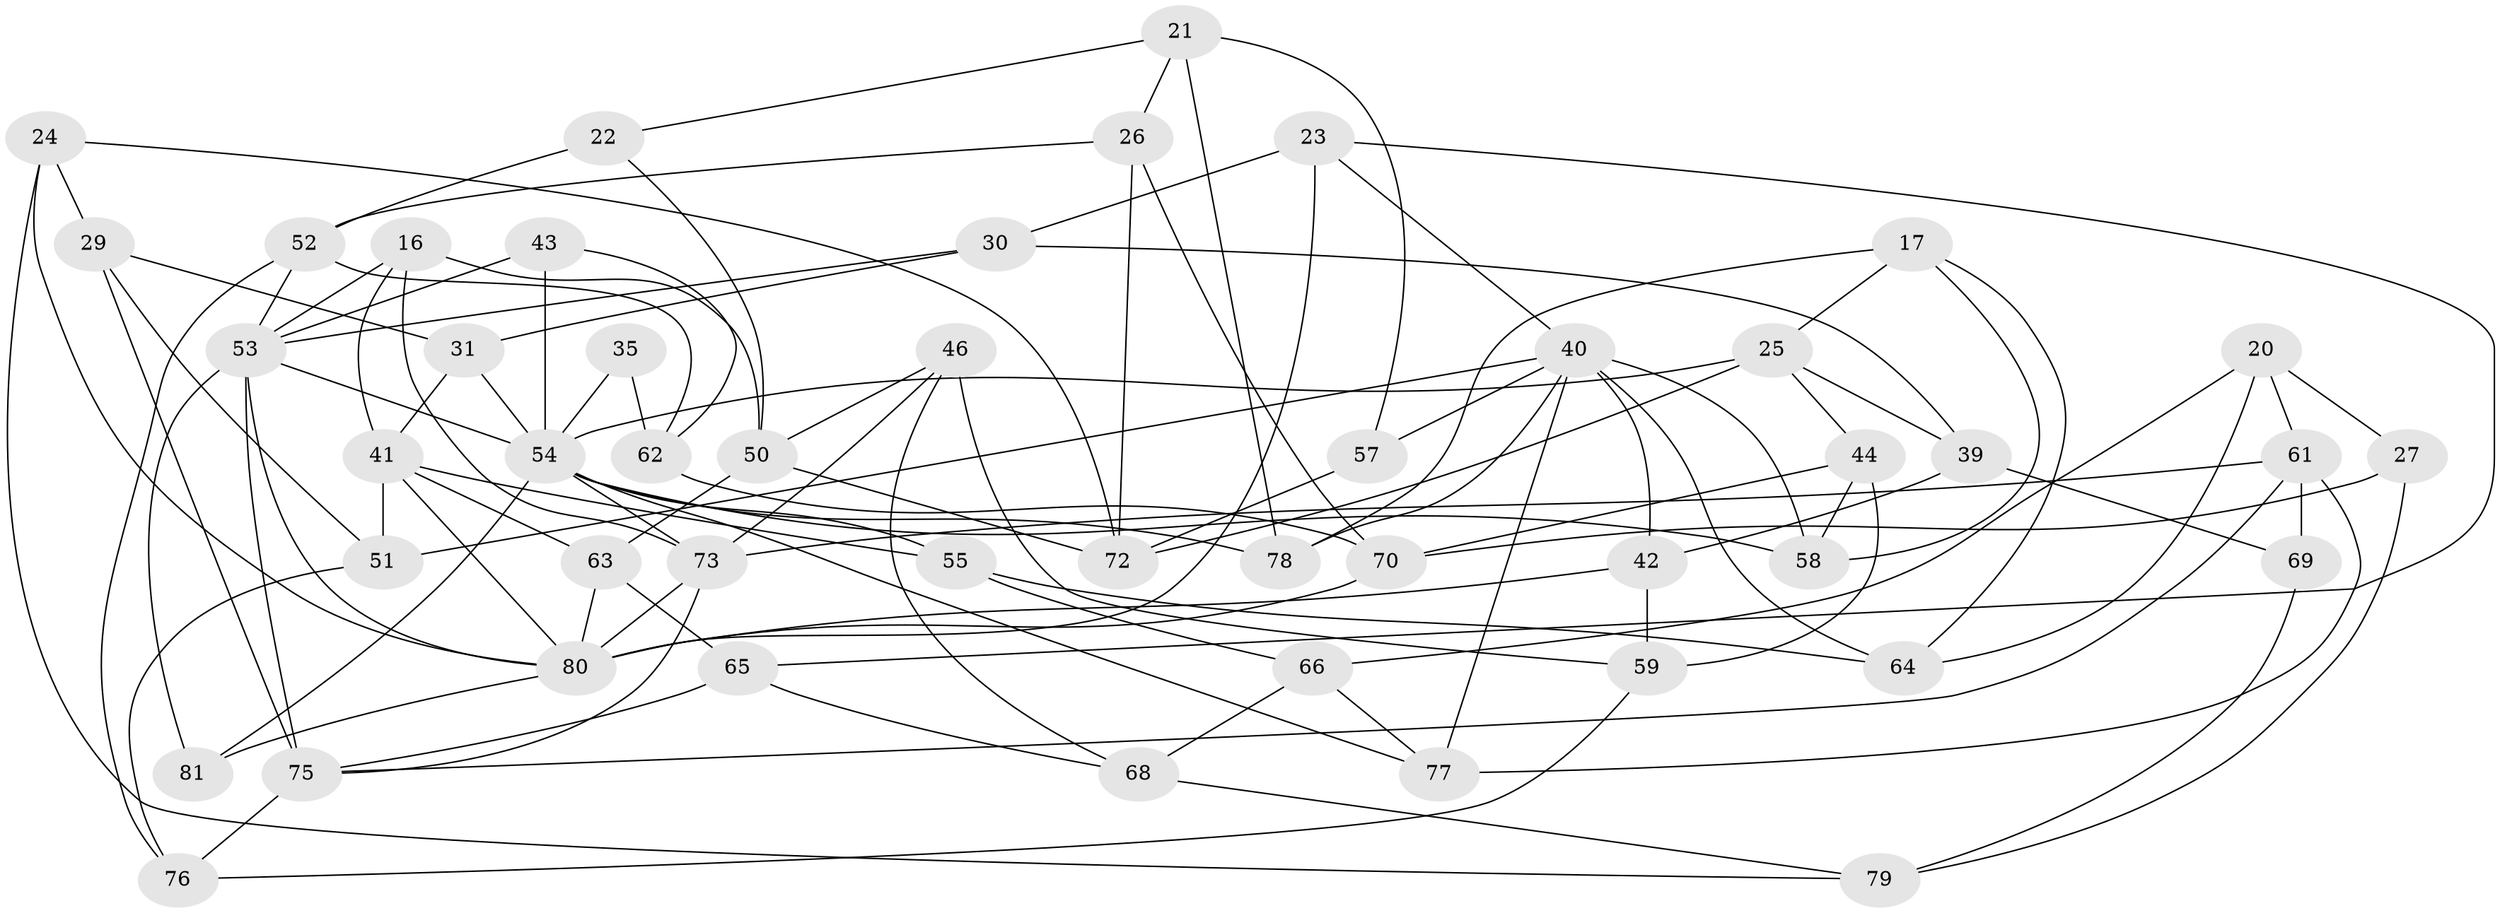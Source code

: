 // original degree distribution, {4: 1.0}
// Generated by graph-tools (version 1.1) at 2025/03/03/04/25 22:03:26]
// undirected, 48 vertices, 108 edges
graph export_dot {
graph [start="1"]
  node [color=gray90,style=filled];
  16 [super="+5"];
  17;
  20;
  21;
  22;
  23;
  24;
  25 [super="+19"];
  26;
  27;
  29;
  30;
  31;
  35 [super="+13"];
  39;
  40 [super="+7+33"];
  41 [super="+12"];
  42;
  43 [super="+36"];
  44;
  46;
  50 [super="+49"];
  51;
  52 [super="+11"];
  53 [super="+9+32"];
  54 [super="+1+34+48"];
  55;
  57;
  58;
  59;
  61 [super="+47"];
  62 [super="+14"];
  63;
  64;
  65;
  66;
  68;
  69;
  70 [super="+8+60"];
  72 [super="+56"];
  73 [super="+67"];
  75 [super="+71"];
  76;
  77;
  78;
  79;
  80 [super="+4+6+74"];
  81;
  16 -- 41;
  16 -- 50 [weight=2];
  16 -- 53 [weight=2];
  16 -- 73;
  17 -- 78;
  17 -- 64;
  17 -- 58;
  17 -- 25;
  20 -- 64;
  20 -- 66;
  20 -- 27;
  20 -- 61;
  21 -- 22;
  21 -- 57;
  21 -- 26;
  21 -- 78;
  22 -- 52 [weight=2];
  22 -- 50;
  23 -- 65;
  23 -- 30;
  23 -- 80;
  23 -- 40;
  24 -- 29;
  24 -- 79;
  24 -- 72;
  24 -- 80;
  25 -- 44;
  25 -- 72;
  25 -- 54 [weight=2];
  25 -- 39;
  26 -- 52;
  26 -- 72;
  26 -- 70;
  27 -- 70 [weight=2];
  27 -- 79;
  29 -- 51;
  29 -- 31;
  29 -- 75;
  30 -- 31;
  30 -- 39;
  30 -- 53;
  31 -- 41;
  31 -- 54;
  35 -- 62 [weight=2];
  35 -- 54 [weight=4];
  39 -- 42;
  39 -- 69;
  40 -- 78;
  40 -- 64;
  40 -- 42;
  40 -- 57;
  40 -- 77;
  40 -- 58;
  40 -- 51;
  41 -- 80;
  41 -- 51;
  41 -- 63;
  41 -- 55;
  42 -- 59;
  42 -- 80;
  43 -- 62 [weight=2];
  43 -- 54 [weight=2];
  43 -- 53 [weight=2];
  44 -- 59;
  44 -- 58;
  44 -- 70;
  46 -- 73;
  46 -- 59;
  46 -- 50;
  46 -- 68;
  50 -- 63;
  50 -- 72;
  51 -- 76;
  52 -- 62;
  52 -- 76;
  52 -- 53;
  53 -- 75 [weight=3];
  53 -- 81;
  53 -- 80;
  53 -- 54;
  54 -- 81 [weight=2];
  54 -- 55;
  54 -- 78;
  54 -- 58;
  54 -- 77;
  54 -- 73 [weight=2];
  55 -- 66;
  55 -- 64;
  57 -- 72 [weight=2];
  59 -- 76;
  61 -- 75;
  61 -- 77;
  61 -- 69 [weight=2];
  61 -- 73;
  62 -- 70;
  63 -- 65;
  63 -- 80;
  65 -- 68;
  65 -- 75;
  66 -- 68;
  66 -- 77;
  68 -- 79;
  69 -- 79;
  70 -- 80 [weight=3];
  73 -- 80 [weight=2];
  73 -- 75;
  75 -- 76;
  80 -- 81;
}
